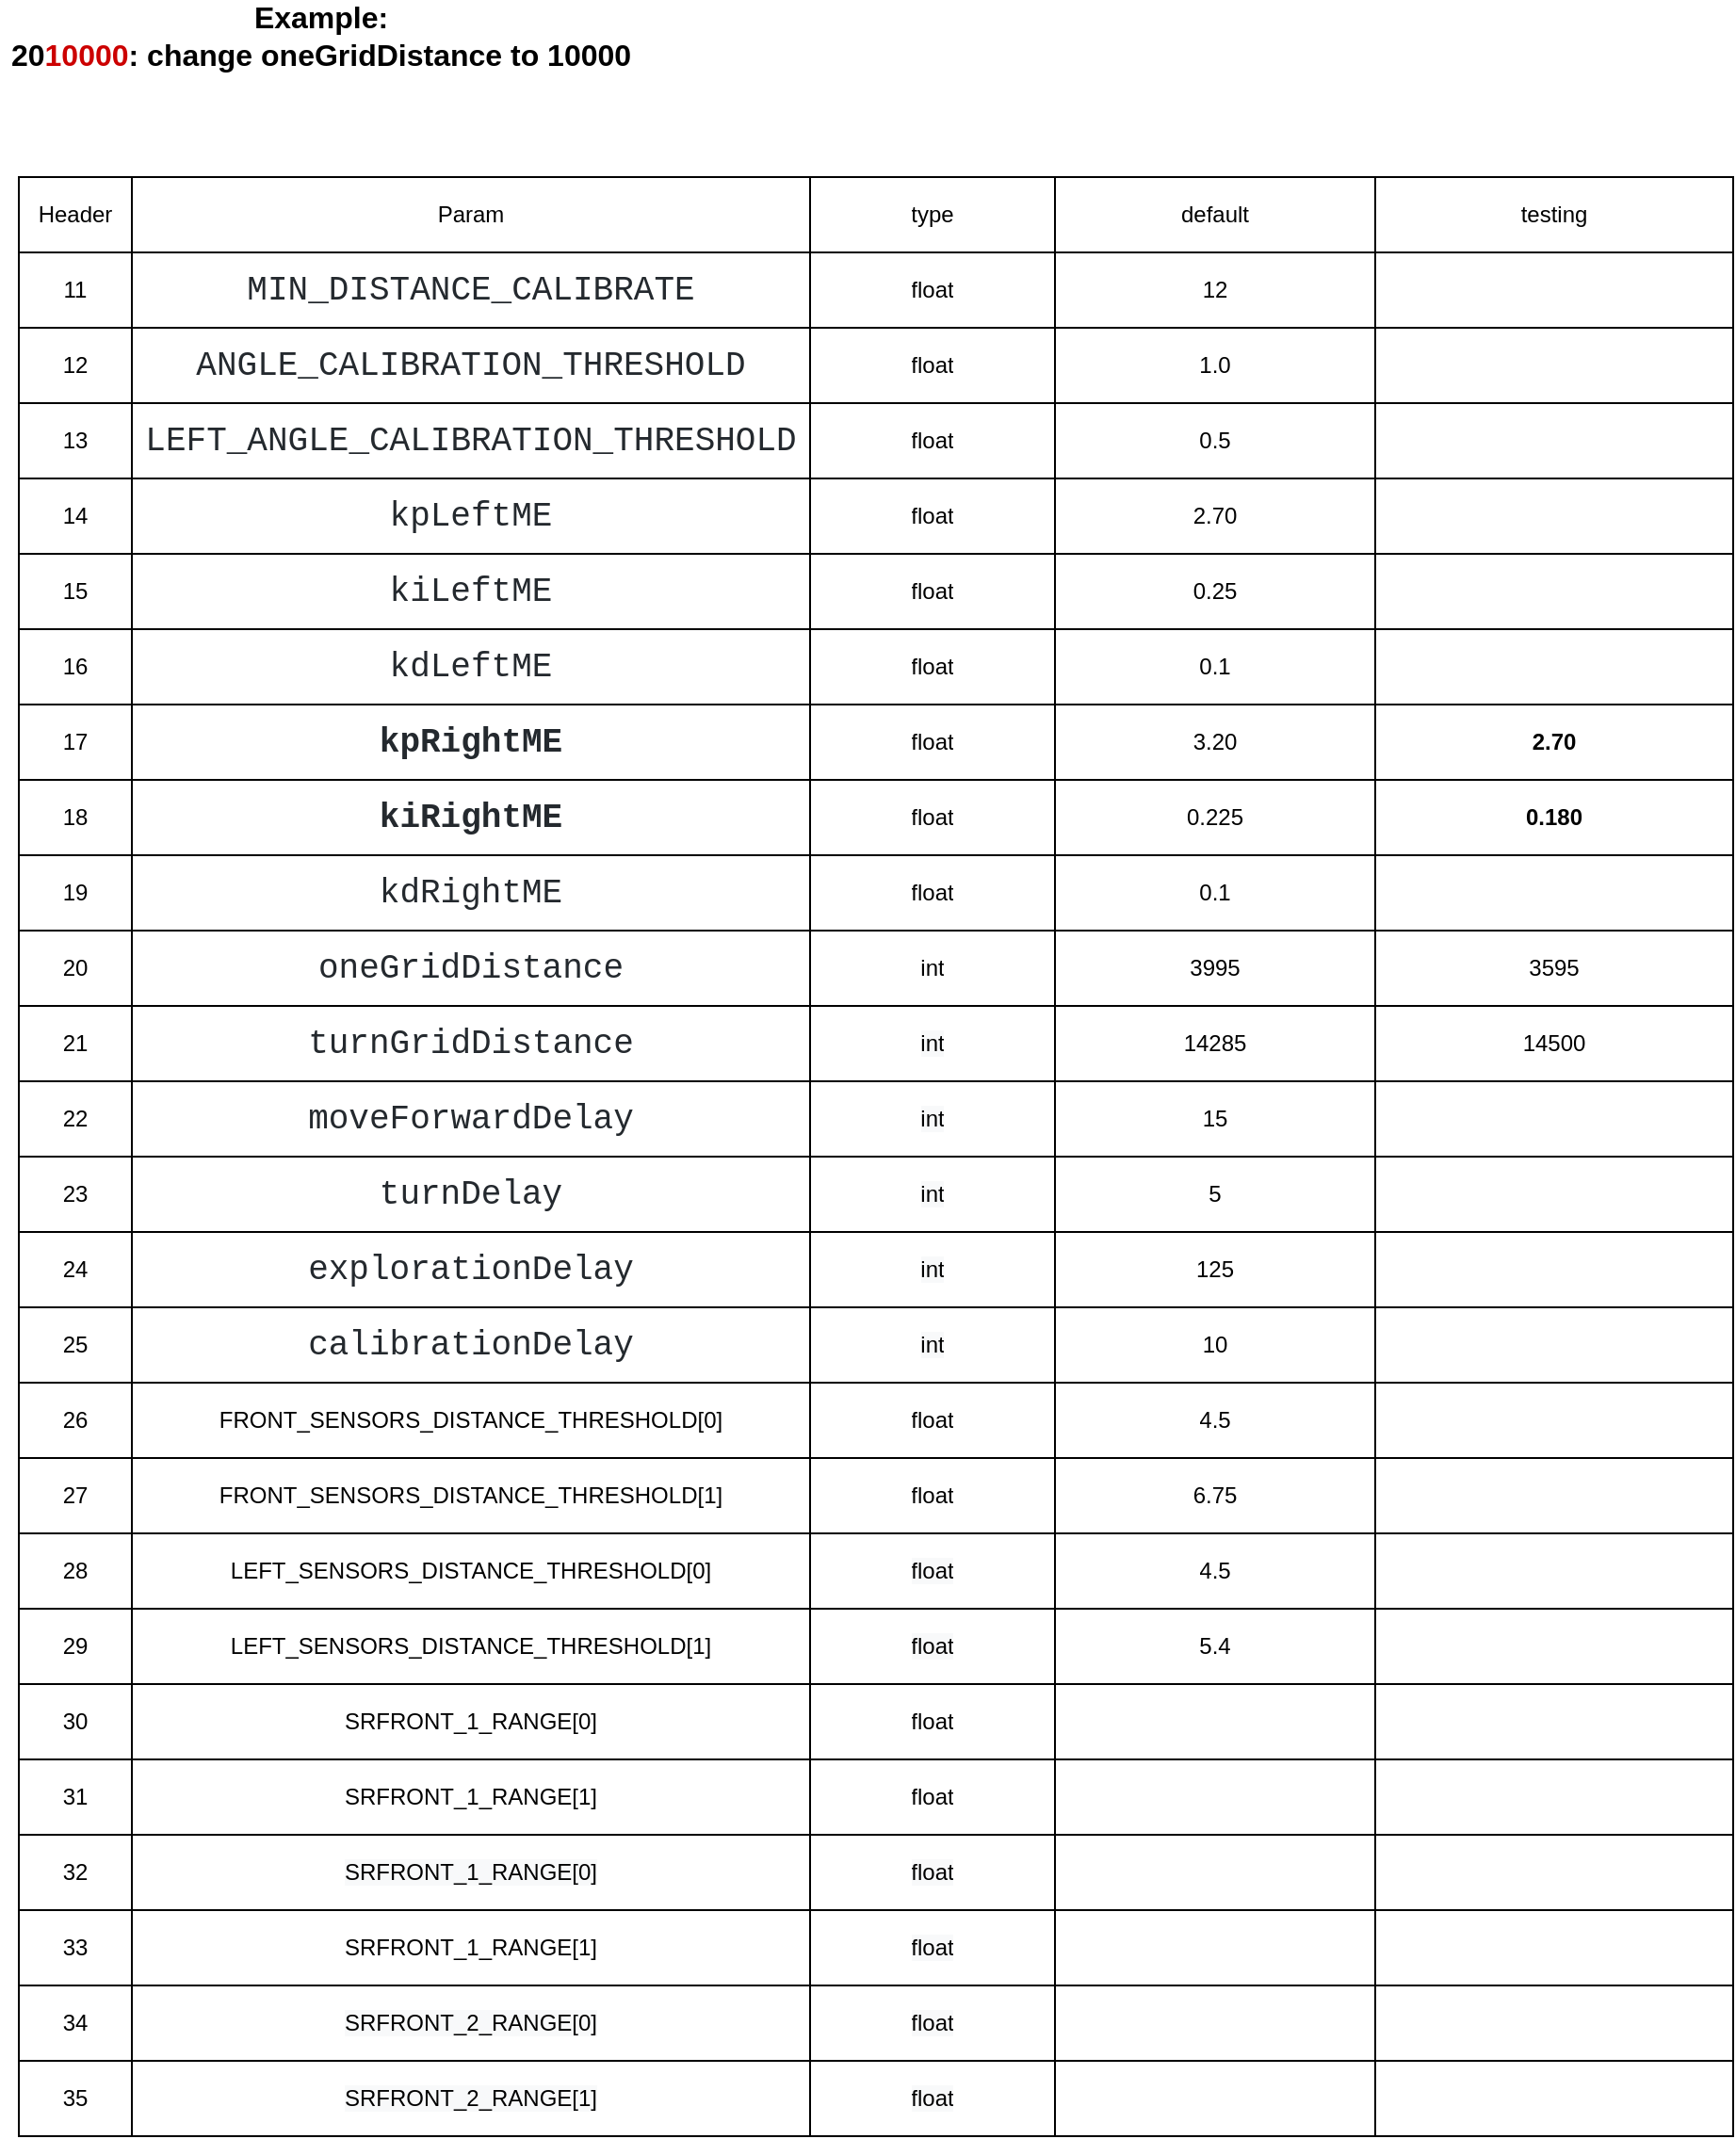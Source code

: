 <mxfile version="13.7.9" type="device"><diagram id="jrlhUXA3IDoA3pQPal_h" name="Page-1"><mxGraphModel dx="967" dy="2065" grid="1" gridSize="10" guides="1" tooltips="1" connect="1" arrows="1" fold="1" page="1" pageScale="1" pageWidth="827" pageHeight="1169" math="0" shadow="0"><root><mxCell id="0"/><mxCell id="1" parent="0"/><mxCell id="1SzqsD9zWeWkmGQht9N4-1" value="" style="shape=table;html=1;whiteSpace=wrap;startSize=0;container=1;collapsible=0;childLayout=tableLayout;" parent="1" vertex="1"><mxGeometry x="160" y="-40" width="910" height="1040" as="geometry"/></mxCell><mxCell id="1SzqsD9zWeWkmGQht9N4-2" value="" style="shape=partialRectangle;html=1;whiteSpace=wrap;collapsible=0;dropTarget=0;pointerEvents=0;fillColor=none;top=0;left=0;bottom=0;right=0;points=[[0,0.5],[1,0.5]];portConstraint=eastwest;" parent="1SzqsD9zWeWkmGQht9N4-1" vertex="1"><mxGeometry width="910" height="40" as="geometry"/></mxCell><mxCell id="1SzqsD9zWeWkmGQht9N4-81" value="Header" style="shape=partialRectangle;html=1;whiteSpace=wrap;connectable=0;overflow=hidden;fillColor=none;top=0;left=0;bottom=0;right=0;" parent="1SzqsD9zWeWkmGQht9N4-2" vertex="1"><mxGeometry width="60" height="40" as="geometry"/></mxCell><mxCell id="1SzqsD9zWeWkmGQht9N4-62" value="Param" style="shape=partialRectangle;html=1;whiteSpace=wrap;connectable=0;overflow=hidden;fillColor=none;top=0;left=0;bottom=0;right=0;" parent="1SzqsD9zWeWkmGQht9N4-2" vertex="1"><mxGeometry x="60" width="360" height="40" as="geometry"/></mxCell><mxCell id="1SzqsD9zWeWkmGQht9N4-3" value="type" style="shape=partialRectangle;html=1;whiteSpace=wrap;connectable=0;overflow=hidden;fillColor=none;top=0;left=0;bottom=0;right=0;" parent="1SzqsD9zWeWkmGQht9N4-2" vertex="1"><mxGeometry x="420" width="130" height="40" as="geometry"/></mxCell><mxCell id="1SzqsD9zWeWkmGQht9N4-4" value="default" style="shape=partialRectangle;html=1;whiteSpace=wrap;connectable=0;overflow=hidden;fillColor=none;top=0;left=0;bottom=0;right=0;" parent="1SzqsD9zWeWkmGQht9N4-2" vertex="1"><mxGeometry x="550" width="170" height="40" as="geometry"/></mxCell><mxCell id="sPFhm16Hp8OGoOeq6WOA-35" value="testing" style="shape=partialRectangle;html=1;whiteSpace=wrap;connectable=0;overflow=hidden;fillColor=none;top=0;left=0;bottom=0;right=0;" parent="1SzqsD9zWeWkmGQht9N4-2" vertex="1"><mxGeometry x="720" width="190" height="40" as="geometry"/></mxCell><mxCell id="1SzqsD9zWeWkmGQht9N4-5" value="" style="shape=partialRectangle;html=1;whiteSpace=wrap;collapsible=0;dropTarget=0;pointerEvents=0;fillColor=none;top=0;left=0;bottom=0;right=0;points=[[0,0.5],[1,0.5]];portConstraint=eastwest;" parent="1SzqsD9zWeWkmGQht9N4-1" vertex="1"><mxGeometry y="40" width="910" height="40" as="geometry"/></mxCell><mxCell id="1SzqsD9zWeWkmGQht9N4-82" value="11" style="shape=partialRectangle;html=1;whiteSpace=wrap;connectable=0;overflow=hidden;fillColor=none;top=0;left=0;bottom=0;right=0;" parent="1SzqsD9zWeWkmGQht9N4-5" vertex="1"><mxGeometry width="60" height="40" as="geometry"/></mxCell><mxCell id="1SzqsD9zWeWkmGQht9N4-63" value="&lt;div style=&quot;color: rgb(36 , 41 , 46) ; background-color: rgb(255 , 255 , 255) ; font-family: &amp;#34;menlo&amp;#34; , &amp;#34;monaco&amp;#34; , &amp;#34;courier new&amp;#34; , monospace ; font-size: 18px ; line-height: 27px&quot;&gt;MIN_DISTANCE_CALIBRATE&lt;/div&gt;" style="shape=partialRectangle;html=1;whiteSpace=wrap;connectable=0;overflow=hidden;fillColor=none;top=0;left=0;bottom=0;right=0;" parent="1SzqsD9zWeWkmGQht9N4-5" vertex="1"><mxGeometry x="60" width="360" height="40" as="geometry"/></mxCell><mxCell id="1SzqsD9zWeWkmGQht9N4-6" value="float" style="shape=partialRectangle;html=1;whiteSpace=wrap;connectable=0;overflow=hidden;fillColor=none;top=0;left=0;bottom=0;right=0;" parent="1SzqsD9zWeWkmGQht9N4-5" vertex="1"><mxGeometry x="420" width="130" height="40" as="geometry"/></mxCell><mxCell id="1SzqsD9zWeWkmGQht9N4-7" value="12" style="shape=partialRectangle;html=1;whiteSpace=wrap;connectable=0;overflow=hidden;fillColor=none;top=0;left=0;bottom=0;right=0;" parent="1SzqsD9zWeWkmGQht9N4-5" vertex="1"><mxGeometry x="550" width="170" height="40" as="geometry"/></mxCell><mxCell id="sPFhm16Hp8OGoOeq6WOA-36" style="shape=partialRectangle;html=1;whiteSpace=wrap;connectable=0;overflow=hidden;fillColor=none;top=0;left=0;bottom=0;right=0;" parent="1SzqsD9zWeWkmGQht9N4-5" vertex="1"><mxGeometry x="720" width="190" height="40" as="geometry"/></mxCell><mxCell id="1SzqsD9zWeWkmGQht9N4-8" value="" style="shape=partialRectangle;html=1;whiteSpace=wrap;collapsible=0;dropTarget=0;pointerEvents=0;fillColor=none;top=0;left=0;bottom=0;right=0;points=[[0,0.5],[1,0.5]];portConstraint=eastwest;" parent="1SzqsD9zWeWkmGQht9N4-1" vertex="1"><mxGeometry y="80" width="910" height="40" as="geometry"/></mxCell><mxCell id="1SzqsD9zWeWkmGQht9N4-83" value="12" style="shape=partialRectangle;html=1;whiteSpace=wrap;connectable=0;overflow=hidden;fillColor=none;top=0;left=0;bottom=0;right=0;" parent="1SzqsD9zWeWkmGQht9N4-8" vertex="1"><mxGeometry width="60" height="40" as="geometry"/></mxCell><mxCell id="1SzqsD9zWeWkmGQht9N4-64" value="&lt;div style=&quot;color: rgb(36 , 41 , 46) ; background-color: rgb(255 , 255 , 255) ; font-family: &amp;#34;menlo&amp;#34; , &amp;#34;monaco&amp;#34; , &amp;#34;courier new&amp;#34; , monospace ; font-size: 18px ; line-height: 27px&quot;&gt;&lt;span id=&quot;docs-internal-guid-16ec35b3-7fff-29a5-396d-ae1813f7b821&quot;&gt;&lt;span style=&quot;font-size: 13.5pt ; font-family: &amp;#34;courier new&amp;#34; ; background-color: transparent ; vertical-align: baseline&quot;&gt;ANGLE_CALIBRATION_THRESHOLD&lt;/span&gt;&lt;/span&gt;&lt;br&gt;&lt;/div&gt;" style="shape=partialRectangle;html=1;whiteSpace=wrap;connectable=0;overflow=hidden;fillColor=none;top=0;left=0;bottom=0;right=0;" parent="1SzqsD9zWeWkmGQht9N4-8" vertex="1"><mxGeometry x="60" width="360" height="40" as="geometry"/></mxCell><mxCell id="1SzqsD9zWeWkmGQht9N4-9" value="&lt;span&gt;float&lt;/span&gt;" style="shape=partialRectangle;html=1;whiteSpace=wrap;connectable=0;overflow=hidden;fillColor=none;top=0;left=0;bottom=0;right=0;" parent="1SzqsD9zWeWkmGQht9N4-8" vertex="1"><mxGeometry x="420" width="130" height="40" as="geometry"/></mxCell><mxCell id="1SzqsD9zWeWkmGQht9N4-10" value="1.0" style="shape=partialRectangle;html=1;whiteSpace=wrap;connectable=0;overflow=hidden;fillColor=none;top=0;left=0;bottom=0;right=0;" parent="1SzqsD9zWeWkmGQht9N4-8" vertex="1"><mxGeometry x="550" width="170" height="40" as="geometry"/></mxCell><mxCell id="sPFhm16Hp8OGoOeq6WOA-37" style="shape=partialRectangle;html=1;whiteSpace=wrap;connectable=0;overflow=hidden;fillColor=none;top=0;left=0;bottom=0;right=0;" parent="1SzqsD9zWeWkmGQht9N4-8" vertex="1"><mxGeometry x="720" width="190" height="40" as="geometry"/></mxCell><mxCell id="1SzqsD9zWeWkmGQht9N4-14" value="" style="shape=partialRectangle;html=1;whiteSpace=wrap;collapsible=0;dropTarget=0;pointerEvents=0;fillColor=none;top=0;left=0;bottom=0;right=0;points=[[0,0.5],[1,0.5]];portConstraint=eastwest;" parent="1SzqsD9zWeWkmGQht9N4-1" vertex="1"><mxGeometry y="120" width="910" height="40" as="geometry"/></mxCell><mxCell id="1SzqsD9zWeWkmGQht9N4-84" value="13" style="shape=partialRectangle;html=1;whiteSpace=wrap;connectable=0;overflow=hidden;fillColor=none;top=0;left=0;bottom=0;right=0;" parent="1SzqsD9zWeWkmGQht9N4-14" vertex="1"><mxGeometry width="60" height="40" as="geometry"/></mxCell><mxCell id="1SzqsD9zWeWkmGQht9N4-65" value="&lt;div style=&quot;color: rgb(36 , 41 , 46) ; background-color: rgb(255 , 255 , 255) ; font-family: &amp;#34;menlo&amp;#34; , &amp;#34;monaco&amp;#34; , &amp;#34;courier new&amp;#34; , monospace ; font-size: 18px ; line-height: 27px&quot;&gt;&lt;span id=&quot;docs-internal-guid-85bd6dff-7fff-366f-9704-7398772a6f54&quot;&gt;&lt;span style=&quot;font-size: 13.5pt ; font-family: &amp;#34;courier new&amp;#34; ; background-color: transparent ; vertical-align: baseline&quot;&gt;LEFT_ANGLE_CALIBRATION_THRESHOLD&lt;/span&gt;&lt;/span&gt;&lt;br&gt;&lt;/div&gt;" style="shape=partialRectangle;html=1;whiteSpace=wrap;connectable=0;overflow=hidden;fillColor=none;top=0;left=0;bottom=0;right=0;" parent="1SzqsD9zWeWkmGQht9N4-14" vertex="1"><mxGeometry x="60" width="360" height="40" as="geometry"/></mxCell><mxCell id="1SzqsD9zWeWkmGQht9N4-15" value="&lt;span&gt;float&lt;/span&gt;" style="shape=partialRectangle;html=1;whiteSpace=wrap;connectable=0;overflow=hidden;fillColor=none;top=0;left=0;bottom=0;right=0;" parent="1SzqsD9zWeWkmGQht9N4-14" vertex="1"><mxGeometry x="420" width="130" height="40" as="geometry"/></mxCell><mxCell id="1SzqsD9zWeWkmGQht9N4-16" value="0.5" style="shape=partialRectangle;html=1;whiteSpace=wrap;connectable=0;overflow=hidden;fillColor=none;top=0;left=0;bottom=0;right=0;" parent="1SzqsD9zWeWkmGQht9N4-14" vertex="1"><mxGeometry x="550" width="170" height="40" as="geometry"/></mxCell><mxCell id="sPFhm16Hp8OGoOeq6WOA-38" style="shape=partialRectangle;html=1;whiteSpace=wrap;connectable=0;overflow=hidden;fillColor=none;top=0;left=0;bottom=0;right=0;" parent="1SzqsD9zWeWkmGQht9N4-14" vertex="1"><mxGeometry x="720" width="190" height="40" as="geometry"/></mxCell><mxCell id="1SzqsD9zWeWkmGQht9N4-17" value="" style="shape=partialRectangle;html=1;whiteSpace=wrap;collapsible=0;dropTarget=0;pointerEvents=0;fillColor=none;top=0;left=0;bottom=0;right=0;points=[[0,0.5],[1,0.5]];portConstraint=eastwest;" parent="1SzqsD9zWeWkmGQht9N4-1" vertex="1"><mxGeometry y="160" width="910" height="40" as="geometry"/></mxCell><mxCell id="1SzqsD9zWeWkmGQht9N4-85" value="14" style="shape=partialRectangle;html=1;whiteSpace=wrap;connectable=0;overflow=hidden;fillColor=none;top=0;left=0;bottom=0;right=0;" parent="1SzqsD9zWeWkmGQht9N4-17" vertex="1"><mxGeometry width="60" height="40" as="geometry"/></mxCell><mxCell id="1SzqsD9zWeWkmGQht9N4-66" value="&lt;div style=&quot;color: rgb(36 , 41 , 46) ; background-color: rgb(255 , 255 , 255) ; font-family: &amp;#34;menlo&amp;#34; , &amp;#34;monaco&amp;#34; , &amp;#34;courier new&amp;#34; , monospace ; font-size: 18px ; line-height: 27px&quot;&gt;kpLeftME&lt;/div&gt;" style="shape=partialRectangle;html=1;whiteSpace=wrap;connectable=0;overflow=hidden;fillColor=none;top=0;left=0;bottom=0;right=0;" parent="1SzqsD9zWeWkmGQht9N4-17" vertex="1"><mxGeometry x="60" width="360" height="40" as="geometry"/></mxCell><mxCell id="1SzqsD9zWeWkmGQht9N4-18" value="&lt;span&gt;float&lt;/span&gt;" style="shape=partialRectangle;html=1;whiteSpace=wrap;connectable=0;overflow=hidden;fillColor=none;top=0;left=0;bottom=0;right=0;" parent="1SzqsD9zWeWkmGQht9N4-17" vertex="1"><mxGeometry x="420" width="130" height="40" as="geometry"/></mxCell><mxCell id="1SzqsD9zWeWkmGQht9N4-19" value="2.70" style="shape=partialRectangle;html=1;whiteSpace=wrap;connectable=0;overflow=hidden;fillColor=none;top=0;left=0;bottom=0;right=0;" parent="1SzqsD9zWeWkmGQht9N4-17" vertex="1"><mxGeometry x="550" width="170" height="40" as="geometry"/></mxCell><mxCell id="sPFhm16Hp8OGoOeq6WOA-39" value="" style="shape=partialRectangle;html=1;whiteSpace=wrap;connectable=0;overflow=hidden;fillColor=none;top=0;left=0;bottom=0;right=0;" parent="1SzqsD9zWeWkmGQht9N4-17" vertex="1"><mxGeometry x="720" width="190" height="40" as="geometry"/></mxCell><mxCell id="1SzqsD9zWeWkmGQht9N4-20" value="" style="shape=partialRectangle;html=1;whiteSpace=wrap;collapsible=0;dropTarget=0;pointerEvents=0;fillColor=none;top=0;left=0;bottom=0;right=0;points=[[0,0.5],[1,0.5]];portConstraint=eastwest;" parent="1SzqsD9zWeWkmGQht9N4-1" vertex="1"><mxGeometry y="200" width="910" height="40" as="geometry"/></mxCell><mxCell id="1SzqsD9zWeWkmGQht9N4-86" value="15" style="shape=partialRectangle;html=1;whiteSpace=wrap;connectable=0;overflow=hidden;fillColor=none;top=0;left=0;bottom=0;right=0;" parent="1SzqsD9zWeWkmGQht9N4-20" vertex="1"><mxGeometry width="60" height="40" as="geometry"/></mxCell><mxCell id="1SzqsD9zWeWkmGQht9N4-67" value="&lt;div style=&quot;color: rgb(36 , 41 , 46) ; background-color: rgb(255 , 255 , 255) ; font-family: &amp;#34;menlo&amp;#34; , &amp;#34;monaco&amp;#34; , &amp;#34;courier new&amp;#34; , monospace ; font-size: 18px ; line-height: 27px&quot;&gt;kiLeftME&lt;/div&gt;" style="shape=partialRectangle;html=1;whiteSpace=wrap;connectable=0;overflow=hidden;fillColor=none;top=0;left=0;bottom=0;right=0;" parent="1SzqsD9zWeWkmGQht9N4-20" vertex="1"><mxGeometry x="60" width="360" height="40" as="geometry"/></mxCell><mxCell id="1SzqsD9zWeWkmGQht9N4-21" value="&lt;span&gt;float&lt;/span&gt;" style="shape=partialRectangle;html=1;whiteSpace=wrap;connectable=0;overflow=hidden;fillColor=none;top=0;left=0;bottom=0;right=0;" parent="1SzqsD9zWeWkmGQht9N4-20" vertex="1"><mxGeometry x="420" width="130" height="40" as="geometry"/></mxCell><mxCell id="1SzqsD9zWeWkmGQht9N4-22" value="0.25" style="shape=partialRectangle;html=1;whiteSpace=wrap;connectable=0;overflow=hidden;fillColor=none;top=0;left=0;bottom=0;right=0;" parent="1SzqsD9zWeWkmGQht9N4-20" vertex="1"><mxGeometry x="550" width="170" height="40" as="geometry"/></mxCell><mxCell id="sPFhm16Hp8OGoOeq6WOA-40" value="" style="shape=partialRectangle;html=1;whiteSpace=wrap;connectable=0;overflow=hidden;fillColor=none;top=0;left=0;bottom=0;right=0;" parent="1SzqsD9zWeWkmGQht9N4-20" vertex="1"><mxGeometry x="720" width="190" height="40" as="geometry"/></mxCell><mxCell id="1SzqsD9zWeWkmGQht9N4-23" value="" style="shape=partialRectangle;html=1;whiteSpace=wrap;collapsible=0;dropTarget=0;pointerEvents=0;fillColor=none;top=0;left=0;bottom=0;right=0;points=[[0,0.5],[1,0.5]];portConstraint=eastwest;" parent="1SzqsD9zWeWkmGQht9N4-1" vertex="1"><mxGeometry y="240" width="910" height="40" as="geometry"/></mxCell><mxCell id="1SzqsD9zWeWkmGQht9N4-87" value="16" style="shape=partialRectangle;html=1;whiteSpace=wrap;connectable=0;overflow=hidden;fillColor=none;top=0;left=0;bottom=0;right=0;" parent="1SzqsD9zWeWkmGQht9N4-23" vertex="1"><mxGeometry width="60" height="40" as="geometry"/></mxCell><mxCell id="1SzqsD9zWeWkmGQht9N4-68" value="&lt;div style=&quot;color: rgb(36 , 41 , 46) ; background-color: rgb(255 , 255 , 255) ; font-family: &amp;#34;menlo&amp;#34; , &amp;#34;monaco&amp;#34; , &amp;#34;courier new&amp;#34; , monospace ; font-size: 18px ; line-height: 27px&quot;&gt;kdLeftME&lt;/div&gt;" style="shape=partialRectangle;html=1;whiteSpace=wrap;connectable=0;overflow=hidden;fillColor=none;top=0;left=0;bottom=0;right=0;" parent="1SzqsD9zWeWkmGQht9N4-23" vertex="1"><mxGeometry x="60" width="360" height="40" as="geometry"/></mxCell><mxCell id="1SzqsD9zWeWkmGQht9N4-24" value="&lt;span&gt;float&lt;/span&gt;" style="shape=partialRectangle;html=1;whiteSpace=wrap;connectable=0;overflow=hidden;fillColor=none;top=0;left=0;bottom=0;right=0;" parent="1SzqsD9zWeWkmGQht9N4-23" vertex="1"><mxGeometry x="420" width="130" height="40" as="geometry"/></mxCell><mxCell id="1SzqsD9zWeWkmGQht9N4-25" value="0.1" style="shape=partialRectangle;html=1;whiteSpace=wrap;connectable=0;overflow=hidden;fillColor=none;top=0;left=0;bottom=0;right=0;" parent="1SzqsD9zWeWkmGQht9N4-23" vertex="1"><mxGeometry x="550" width="170" height="40" as="geometry"/></mxCell><mxCell id="sPFhm16Hp8OGoOeq6WOA-41" style="shape=partialRectangle;html=1;whiteSpace=wrap;connectable=0;overflow=hidden;fillColor=none;top=0;left=0;bottom=0;right=0;" parent="1SzqsD9zWeWkmGQht9N4-23" vertex="1"><mxGeometry x="720" width="190" height="40" as="geometry"/></mxCell><mxCell id="1SzqsD9zWeWkmGQht9N4-26" value="" style="shape=partialRectangle;html=1;whiteSpace=wrap;collapsible=0;dropTarget=0;pointerEvents=0;fillColor=none;top=0;left=0;bottom=0;right=0;points=[[0,0.5],[1,0.5]];portConstraint=eastwest;" parent="1SzqsD9zWeWkmGQht9N4-1" vertex="1"><mxGeometry y="280" width="910" height="40" as="geometry"/></mxCell><mxCell id="1SzqsD9zWeWkmGQht9N4-88" value="17" style="shape=partialRectangle;html=1;whiteSpace=wrap;connectable=0;overflow=hidden;fillColor=none;top=0;left=0;bottom=0;right=0;" parent="1SzqsD9zWeWkmGQht9N4-26" vertex="1"><mxGeometry width="60" height="40" as="geometry"/></mxCell><mxCell id="1SzqsD9zWeWkmGQht9N4-69" value="&lt;div style=&quot;color: rgb(36 , 41 , 46) ; background-color: rgb(255 , 255 , 255) ; font-family: &amp;#34;menlo&amp;#34; , &amp;#34;monaco&amp;#34; , &amp;#34;courier new&amp;#34; , monospace ; font-size: 18px ; line-height: 27px&quot;&gt;&lt;b&gt;kpRightME&lt;/b&gt;&lt;/div&gt;" style="shape=partialRectangle;html=1;whiteSpace=wrap;connectable=0;overflow=hidden;fillColor=none;top=0;left=0;bottom=0;right=0;" parent="1SzqsD9zWeWkmGQht9N4-26" vertex="1"><mxGeometry x="60" width="360" height="40" as="geometry"/></mxCell><mxCell id="1SzqsD9zWeWkmGQht9N4-27" value="&lt;span&gt;float&lt;/span&gt;" style="shape=partialRectangle;html=1;whiteSpace=wrap;connectable=0;overflow=hidden;fillColor=none;top=0;left=0;bottom=0;right=0;" parent="1SzqsD9zWeWkmGQht9N4-26" vertex="1"><mxGeometry x="420" width="130" height="40" as="geometry"/></mxCell><mxCell id="1SzqsD9zWeWkmGQht9N4-28" value="3.20" style="shape=partialRectangle;html=1;whiteSpace=wrap;connectable=0;overflow=hidden;fillColor=none;top=0;left=0;bottom=0;right=0;" parent="1SzqsD9zWeWkmGQht9N4-26" vertex="1"><mxGeometry x="550" width="170" height="40" as="geometry"/></mxCell><mxCell id="sPFhm16Hp8OGoOeq6WOA-42" value="&lt;b&gt;2.70&lt;/b&gt;" style="shape=partialRectangle;html=1;whiteSpace=wrap;connectable=0;overflow=hidden;fillColor=none;top=0;left=0;bottom=0;right=0;" parent="1SzqsD9zWeWkmGQht9N4-26" vertex="1"><mxGeometry x="720" width="190" height="40" as="geometry"/></mxCell><mxCell id="1SzqsD9zWeWkmGQht9N4-29" value="" style="shape=partialRectangle;html=1;whiteSpace=wrap;collapsible=0;dropTarget=0;pointerEvents=0;fillColor=none;top=0;left=0;bottom=0;right=0;points=[[0,0.5],[1,0.5]];portConstraint=eastwest;" parent="1SzqsD9zWeWkmGQht9N4-1" vertex="1"><mxGeometry y="320" width="910" height="40" as="geometry"/></mxCell><mxCell id="1SzqsD9zWeWkmGQht9N4-89" value="18" style="shape=partialRectangle;html=1;whiteSpace=wrap;connectable=0;overflow=hidden;fillColor=none;top=0;left=0;bottom=0;right=0;" parent="1SzqsD9zWeWkmGQht9N4-29" vertex="1"><mxGeometry width="60" height="40" as="geometry"/></mxCell><mxCell id="1SzqsD9zWeWkmGQht9N4-70" value="&lt;div style=&quot;color: rgb(36 , 41 , 46) ; background-color: rgb(255 , 255 , 255) ; font-family: &amp;#34;menlo&amp;#34; , &amp;#34;monaco&amp;#34; , &amp;#34;courier new&amp;#34; , monospace ; font-size: 18px ; line-height: 27px&quot;&gt;&lt;b&gt;kiRightME&lt;/b&gt;&lt;/div&gt;" style="shape=partialRectangle;html=1;whiteSpace=wrap;connectable=0;overflow=hidden;fillColor=none;top=0;left=0;bottom=0;right=0;" parent="1SzqsD9zWeWkmGQht9N4-29" vertex="1"><mxGeometry x="60" width="360" height="40" as="geometry"/></mxCell><mxCell id="1SzqsD9zWeWkmGQht9N4-30" value="&lt;span&gt;float&lt;/span&gt;" style="shape=partialRectangle;html=1;whiteSpace=wrap;connectable=0;overflow=hidden;fillColor=none;top=0;left=0;bottom=0;right=0;" parent="1SzqsD9zWeWkmGQht9N4-29" vertex="1"><mxGeometry x="420" width="130" height="40" as="geometry"/></mxCell><mxCell id="1SzqsD9zWeWkmGQht9N4-31" value="0.225" style="shape=partialRectangle;html=1;whiteSpace=wrap;connectable=0;overflow=hidden;fillColor=none;top=0;left=0;bottom=0;right=0;" parent="1SzqsD9zWeWkmGQht9N4-29" vertex="1"><mxGeometry x="550" width="170" height="40" as="geometry"/></mxCell><mxCell id="sPFhm16Hp8OGoOeq6WOA-43" value="&lt;b&gt;0.180&lt;/b&gt;" style="shape=partialRectangle;html=1;whiteSpace=wrap;connectable=0;overflow=hidden;fillColor=none;top=0;left=0;bottom=0;right=0;" parent="1SzqsD9zWeWkmGQht9N4-29" vertex="1"><mxGeometry x="720" width="190" height="40" as="geometry"/></mxCell><mxCell id="1SzqsD9zWeWkmGQht9N4-32" value="" style="shape=partialRectangle;html=1;whiteSpace=wrap;collapsible=0;dropTarget=0;pointerEvents=0;fillColor=none;top=0;left=0;bottom=0;right=0;points=[[0,0.5],[1,0.5]];portConstraint=eastwest;" parent="1SzqsD9zWeWkmGQht9N4-1" vertex="1"><mxGeometry y="360" width="910" height="40" as="geometry"/></mxCell><mxCell id="1SzqsD9zWeWkmGQht9N4-90" value="19" style="shape=partialRectangle;html=1;whiteSpace=wrap;connectable=0;overflow=hidden;fillColor=none;top=0;left=0;bottom=0;right=0;" parent="1SzqsD9zWeWkmGQht9N4-32" vertex="1"><mxGeometry width="60" height="40" as="geometry"/></mxCell><mxCell id="1SzqsD9zWeWkmGQht9N4-71" value="&lt;div style=&quot;color: rgb(36 , 41 , 46) ; background-color: rgb(255 , 255 , 255) ; font-family: &amp;#34;menlo&amp;#34; , &amp;#34;monaco&amp;#34; , &amp;#34;courier new&amp;#34; , monospace ; font-size: 18px ; line-height: 27px&quot;&gt;kdRightME&lt;/div&gt;" style="shape=partialRectangle;html=1;whiteSpace=wrap;connectable=0;overflow=hidden;fillColor=none;top=0;left=0;bottom=0;right=0;" parent="1SzqsD9zWeWkmGQht9N4-32" vertex="1"><mxGeometry x="60" width="360" height="40" as="geometry"/></mxCell><mxCell id="1SzqsD9zWeWkmGQht9N4-33" value="&lt;span&gt;float&lt;/span&gt;" style="shape=partialRectangle;html=1;whiteSpace=wrap;connectable=0;overflow=hidden;fillColor=none;top=0;left=0;bottom=0;right=0;" parent="1SzqsD9zWeWkmGQht9N4-32" vertex="1"><mxGeometry x="420" width="130" height="40" as="geometry"/></mxCell><mxCell id="1SzqsD9zWeWkmGQht9N4-34" value="0.1" style="shape=partialRectangle;html=1;whiteSpace=wrap;connectable=0;overflow=hidden;fillColor=none;top=0;left=0;bottom=0;right=0;" parent="1SzqsD9zWeWkmGQht9N4-32" vertex="1"><mxGeometry x="550" width="170" height="40" as="geometry"/></mxCell><mxCell id="sPFhm16Hp8OGoOeq6WOA-44" value="" style="shape=partialRectangle;html=1;whiteSpace=wrap;connectable=0;overflow=hidden;fillColor=none;top=0;left=0;bottom=0;right=0;" parent="1SzqsD9zWeWkmGQht9N4-32" vertex="1"><mxGeometry x="720" width="190" height="40" as="geometry"/></mxCell><mxCell id="1SzqsD9zWeWkmGQht9N4-35" value="" style="shape=partialRectangle;html=1;whiteSpace=wrap;collapsible=0;dropTarget=0;pointerEvents=0;fillColor=none;top=0;left=0;bottom=0;right=0;points=[[0,0.5],[1,0.5]];portConstraint=eastwest;" parent="1SzqsD9zWeWkmGQht9N4-1" vertex="1"><mxGeometry y="400" width="910" height="40" as="geometry"/></mxCell><mxCell id="1SzqsD9zWeWkmGQht9N4-91" value="20" style="shape=partialRectangle;html=1;whiteSpace=wrap;connectable=0;overflow=hidden;fillColor=none;top=0;left=0;bottom=0;right=0;" parent="1SzqsD9zWeWkmGQht9N4-35" vertex="1"><mxGeometry width="60" height="40" as="geometry"/></mxCell><mxCell id="1SzqsD9zWeWkmGQht9N4-72" value="&lt;meta charset=&quot;utf-8&quot;&gt;&lt;div style=&quot;color: rgb(36, 41, 46); background-color: rgb(255, 255, 255); font-family: menlo, monaco, &amp;quot;courier new&amp;quot;, monospace; font-weight: normal; font-size: 18px; line-height: 27px;&quot;&gt;&lt;div&gt;&lt;span style=&quot;color: #24292e&quot;&gt;oneGridDistance&lt;/span&gt;&lt;/div&gt;&lt;/div&gt;" style="shape=partialRectangle;html=1;whiteSpace=wrap;connectable=0;overflow=hidden;fillColor=none;top=0;left=0;bottom=0;right=0;" parent="1SzqsD9zWeWkmGQht9N4-35" vertex="1"><mxGeometry x="60" width="360" height="40" as="geometry"/></mxCell><mxCell id="1SzqsD9zWeWkmGQht9N4-36" value="int" style="shape=partialRectangle;html=1;whiteSpace=wrap;connectable=0;overflow=hidden;fillColor=none;top=0;left=0;bottom=0;right=0;" parent="1SzqsD9zWeWkmGQht9N4-35" vertex="1"><mxGeometry x="420" width="130" height="40" as="geometry"/></mxCell><mxCell id="1SzqsD9zWeWkmGQht9N4-37" value="3995" style="shape=partialRectangle;html=1;whiteSpace=wrap;connectable=0;overflow=hidden;fillColor=none;top=0;left=0;bottom=0;right=0;" parent="1SzqsD9zWeWkmGQht9N4-35" vertex="1"><mxGeometry x="550" width="170" height="40" as="geometry"/></mxCell><mxCell id="sPFhm16Hp8OGoOeq6WOA-45" value="3595" style="shape=partialRectangle;html=1;whiteSpace=wrap;connectable=0;overflow=hidden;fillColor=none;top=0;left=0;bottom=0;right=0;" parent="1SzqsD9zWeWkmGQht9N4-35" vertex="1"><mxGeometry x="720" width="190" height="40" as="geometry"/></mxCell><mxCell id="1SzqsD9zWeWkmGQht9N4-38" value="" style="shape=partialRectangle;html=1;whiteSpace=wrap;collapsible=0;dropTarget=0;pointerEvents=0;fillColor=none;top=0;left=0;bottom=0;right=0;points=[[0,0.5],[1,0.5]];portConstraint=eastwest;" parent="1SzqsD9zWeWkmGQht9N4-1" vertex="1"><mxGeometry y="440" width="910" height="40" as="geometry"/></mxCell><mxCell id="1SzqsD9zWeWkmGQht9N4-92" value="21" style="shape=partialRectangle;html=1;whiteSpace=wrap;connectable=0;overflow=hidden;fillColor=none;top=0;left=0;bottom=0;right=0;" parent="1SzqsD9zWeWkmGQht9N4-38" vertex="1"><mxGeometry width="60" height="40" as="geometry"/></mxCell><mxCell id="1SzqsD9zWeWkmGQht9N4-73" value="&lt;meta charset=&quot;utf-8&quot;&gt;&lt;div style=&quot;color: rgb(36, 41, 46); background-color: rgb(255, 255, 255); font-family: menlo, monaco, &amp;quot;courier new&amp;quot;, monospace; font-weight: normal; font-size: 18px; line-height: 27px;&quot;&gt;&lt;div&gt;&lt;span style=&quot;color: #24292e&quot;&gt;turnGridDistance&lt;/span&gt;&lt;/div&gt;&lt;/div&gt;" style="shape=partialRectangle;html=1;whiteSpace=wrap;connectable=0;overflow=hidden;fillColor=none;top=0;left=0;bottom=0;right=0;" parent="1SzqsD9zWeWkmGQht9N4-38" vertex="1"><mxGeometry x="60" width="360" height="40" as="geometry"/></mxCell><mxCell id="1SzqsD9zWeWkmGQht9N4-39" value="&lt;meta charset=&quot;utf-8&quot;&gt;&lt;span style=&quot;color: rgb(0, 0, 0); font-family: helvetica; font-size: 12px; font-style: normal; font-weight: 400; letter-spacing: normal; text-align: center; text-indent: 0px; text-transform: none; word-spacing: 0px; background-color: rgb(248, 249, 250); display: inline; float: none;&quot;&gt;int&lt;/span&gt;" style="shape=partialRectangle;html=1;whiteSpace=wrap;connectable=0;overflow=hidden;fillColor=none;top=0;left=0;bottom=0;right=0;" parent="1SzqsD9zWeWkmGQht9N4-38" vertex="1"><mxGeometry x="420" width="130" height="40" as="geometry"/></mxCell><mxCell id="1SzqsD9zWeWkmGQht9N4-40" value="14285" style="shape=partialRectangle;html=1;whiteSpace=wrap;connectable=0;overflow=hidden;fillColor=none;top=0;left=0;bottom=0;right=0;" parent="1SzqsD9zWeWkmGQht9N4-38" vertex="1"><mxGeometry x="550" width="170" height="40" as="geometry"/></mxCell><mxCell id="sPFhm16Hp8OGoOeq6WOA-46" value="14500" style="shape=partialRectangle;html=1;whiteSpace=wrap;connectable=0;overflow=hidden;fillColor=none;top=0;left=0;bottom=0;right=0;" parent="1SzqsD9zWeWkmGQht9N4-38" vertex="1"><mxGeometry x="720" width="190" height="40" as="geometry"/></mxCell><mxCell id="1SzqsD9zWeWkmGQht9N4-41" value="" style="shape=partialRectangle;html=1;whiteSpace=wrap;collapsible=0;dropTarget=0;pointerEvents=0;fillColor=none;top=0;left=0;bottom=0;right=0;points=[[0,0.5],[1,0.5]];portConstraint=eastwest;" parent="1SzqsD9zWeWkmGQht9N4-1" vertex="1"><mxGeometry y="480" width="910" height="40" as="geometry"/></mxCell><mxCell id="1SzqsD9zWeWkmGQht9N4-93" value="22" style="shape=partialRectangle;html=1;whiteSpace=wrap;connectable=0;overflow=hidden;fillColor=none;top=0;left=0;bottom=0;right=0;" parent="1SzqsD9zWeWkmGQht9N4-41" vertex="1"><mxGeometry width="60" height="40" as="geometry"/></mxCell><mxCell id="1SzqsD9zWeWkmGQht9N4-74" value="&lt;div style=&quot;color: rgb(36 , 41 , 46) ; background-color: rgb(255 , 255 , 255) ; font-family: &amp;#34;menlo&amp;#34; , &amp;#34;monaco&amp;#34; , &amp;#34;courier new&amp;#34; , monospace ; font-size: 18px ; line-height: 27px&quot;&gt;moveForwardDelay&lt;/div&gt;" style="shape=partialRectangle;html=1;whiteSpace=wrap;connectable=0;overflow=hidden;fillColor=none;top=0;left=0;bottom=0;right=0;" parent="1SzqsD9zWeWkmGQht9N4-41" vertex="1"><mxGeometry x="60" width="360" height="40" as="geometry"/></mxCell><mxCell id="1SzqsD9zWeWkmGQht9N4-42" value="&lt;meta charset=&quot;utf-8&quot;&gt;&lt;span style=&quot;color: rgb(0, 0, 0); font-family: helvetica; font-size: 12px; font-style: normal; font-weight: 400; letter-spacing: normal; text-align: center; text-indent: 0px; text-transform: none; word-spacing: 0px; background-color: rgb(248, 249, 250); display: inline; float: none;&quot;&gt;int&lt;/span&gt;" style="shape=partialRectangle;html=1;whiteSpace=wrap;connectable=0;overflow=hidden;fillColor=none;top=0;left=0;bottom=0;right=0;" parent="1SzqsD9zWeWkmGQht9N4-41" vertex="1"><mxGeometry x="420" width="130" height="40" as="geometry"/></mxCell><mxCell id="1SzqsD9zWeWkmGQht9N4-43" value="15" style="shape=partialRectangle;html=1;whiteSpace=wrap;connectable=0;overflow=hidden;fillColor=none;top=0;left=0;bottom=0;right=0;" parent="1SzqsD9zWeWkmGQht9N4-41" vertex="1"><mxGeometry x="550" width="170" height="40" as="geometry"/></mxCell><mxCell id="sPFhm16Hp8OGoOeq6WOA-47" value="" style="shape=partialRectangle;html=1;whiteSpace=wrap;connectable=0;overflow=hidden;fillColor=none;top=0;left=0;bottom=0;right=0;" parent="1SzqsD9zWeWkmGQht9N4-41" vertex="1"><mxGeometry x="720" width="190" height="40" as="geometry"/></mxCell><mxCell id="1SzqsD9zWeWkmGQht9N4-44" value="" style="shape=partialRectangle;html=1;whiteSpace=wrap;collapsible=0;dropTarget=0;pointerEvents=0;fillColor=none;top=0;left=0;bottom=0;right=0;points=[[0,0.5],[1,0.5]];portConstraint=eastwest;" parent="1SzqsD9zWeWkmGQht9N4-1" vertex="1"><mxGeometry y="520" width="910" height="40" as="geometry"/></mxCell><mxCell id="1SzqsD9zWeWkmGQht9N4-94" value="23" style="shape=partialRectangle;html=1;whiteSpace=wrap;connectable=0;overflow=hidden;fillColor=none;top=0;left=0;bottom=0;right=0;" parent="1SzqsD9zWeWkmGQht9N4-44" vertex="1"><mxGeometry width="60" height="40" as="geometry"/></mxCell><mxCell id="1SzqsD9zWeWkmGQht9N4-75" value="&lt;div style=&quot;color: rgb(36 , 41 , 46) ; background-color: rgb(255 , 255 , 255) ; font-family: &amp;#34;menlo&amp;#34; , &amp;#34;monaco&amp;#34; , &amp;#34;courier new&amp;#34; , monospace ; font-size: 18px ; line-height: 27px&quot;&gt;turnDelay&lt;/div&gt;" style="shape=partialRectangle;html=1;whiteSpace=wrap;connectable=0;overflow=hidden;fillColor=none;top=0;left=0;bottom=0;right=0;" parent="1SzqsD9zWeWkmGQht9N4-44" vertex="1"><mxGeometry x="60" width="360" height="40" as="geometry"/></mxCell><mxCell id="1SzqsD9zWeWkmGQht9N4-45" value="&lt;meta charset=&quot;utf-8&quot;&gt;&lt;span style=&quot;color: rgb(0, 0, 0); font-family: helvetica; font-size: 12px; font-style: normal; font-weight: 400; letter-spacing: normal; text-align: center; text-indent: 0px; text-transform: none; word-spacing: 0px; background-color: rgb(248, 249, 250); display: inline; float: none;&quot;&gt;int&lt;/span&gt;" style="shape=partialRectangle;html=1;whiteSpace=wrap;connectable=0;overflow=hidden;fillColor=none;top=0;left=0;bottom=0;right=0;" parent="1SzqsD9zWeWkmGQht9N4-44" vertex="1"><mxGeometry x="420" width="130" height="40" as="geometry"/></mxCell><mxCell id="1SzqsD9zWeWkmGQht9N4-46" value="5" style="shape=partialRectangle;html=1;whiteSpace=wrap;connectable=0;overflow=hidden;fillColor=none;top=0;left=0;bottom=0;right=0;" parent="1SzqsD9zWeWkmGQht9N4-44" vertex="1"><mxGeometry x="550" width="170" height="40" as="geometry"/></mxCell><mxCell id="sPFhm16Hp8OGoOeq6WOA-48" style="shape=partialRectangle;html=1;whiteSpace=wrap;connectable=0;overflow=hidden;fillColor=none;top=0;left=0;bottom=0;right=0;" parent="1SzqsD9zWeWkmGQht9N4-44" vertex="1"><mxGeometry x="720" width="190" height="40" as="geometry"/></mxCell><mxCell id="1SzqsD9zWeWkmGQht9N4-47" value="" style="shape=partialRectangle;html=1;whiteSpace=wrap;collapsible=0;dropTarget=0;pointerEvents=0;fillColor=none;top=0;left=0;bottom=0;right=0;points=[[0,0.5],[1,0.5]];portConstraint=eastwest;" parent="1SzqsD9zWeWkmGQht9N4-1" vertex="1"><mxGeometry y="560" width="910" height="40" as="geometry"/></mxCell><mxCell id="1SzqsD9zWeWkmGQht9N4-95" value="24" style="shape=partialRectangle;html=1;whiteSpace=wrap;connectable=0;overflow=hidden;fillColor=none;top=0;left=0;bottom=0;right=0;" parent="1SzqsD9zWeWkmGQht9N4-47" vertex="1"><mxGeometry width="60" height="40" as="geometry"/></mxCell><mxCell id="1SzqsD9zWeWkmGQht9N4-76" value="&lt;div style=&quot;color: rgb(36 , 41 , 46) ; background-color: rgb(255 , 255 , 255) ; font-family: &amp;#34;menlo&amp;#34; , &amp;#34;monaco&amp;#34; , &amp;#34;courier new&amp;#34; , monospace ; font-size: 18px ; line-height: 27px&quot;&gt;explorationDelay&lt;/div&gt;" style="shape=partialRectangle;html=1;whiteSpace=wrap;connectable=0;overflow=hidden;fillColor=none;top=0;left=0;bottom=0;right=0;" parent="1SzqsD9zWeWkmGQht9N4-47" vertex="1"><mxGeometry x="60" width="360" height="40" as="geometry"/></mxCell><mxCell id="1SzqsD9zWeWkmGQht9N4-48" value="&lt;meta charset=&quot;utf-8&quot;&gt;&lt;span style=&quot;color: rgb(0, 0, 0); font-family: helvetica; font-size: 12px; font-style: normal; font-weight: 400; letter-spacing: normal; text-align: center; text-indent: 0px; text-transform: none; word-spacing: 0px; background-color: rgb(248, 249, 250); display: inline; float: none;&quot;&gt;int&lt;/span&gt;" style="shape=partialRectangle;html=1;whiteSpace=wrap;connectable=0;overflow=hidden;fillColor=none;top=0;left=0;bottom=0;right=0;" parent="1SzqsD9zWeWkmGQht9N4-47" vertex="1"><mxGeometry x="420" width="130" height="40" as="geometry"/></mxCell><mxCell id="1SzqsD9zWeWkmGQht9N4-49" value="125" style="shape=partialRectangle;html=1;whiteSpace=wrap;connectable=0;overflow=hidden;fillColor=none;top=0;left=0;bottom=0;right=0;" parent="1SzqsD9zWeWkmGQht9N4-47" vertex="1"><mxGeometry x="550" width="170" height="40" as="geometry"/></mxCell><mxCell id="sPFhm16Hp8OGoOeq6WOA-49" style="shape=partialRectangle;html=1;whiteSpace=wrap;connectable=0;overflow=hidden;fillColor=none;top=0;left=0;bottom=0;right=0;" parent="1SzqsD9zWeWkmGQht9N4-47" vertex="1"><mxGeometry x="720" width="190" height="40" as="geometry"/></mxCell><mxCell id="1SzqsD9zWeWkmGQht9N4-50" value="" style="shape=partialRectangle;html=1;whiteSpace=wrap;collapsible=0;dropTarget=0;pointerEvents=0;fillColor=none;top=0;left=0;bottom=0;right=0;points=[[0,0.5],[1,0.5]];portConstraint=eastwest;" parent="1SzqsD9zWeWkmGQht9N4-1" vertex="1"><mxGeometry y="600" width="910" height="40" as="geometry"/></mxCell><mxCell id="1SzqsD9zWeWkmGQht9N4-96" value="25" style="shape=partialRectangle;html=1;whiteSpace=wrap;connectable=0;overflow=hidden;fillColor=none;top=0;left=0;bottom=0;right=0;" parent="1SzqsD9zWeWkmGQht9N4-50" vertex="1"><mxGeometry width="60" height="40" as="geometry"/></mxCell><mxCell id="1SzqsD9zWeWkmGQht9N4-77" value="&lt;div style=&quot;color: rgb(36 , 41 , 46) ; background-color: rgb(255 , 255 , 255) ; font-family: &amp;#34;menlo&amp;#34; , &amp;#34;monaco&amp;#34; , &amp;#34;courier new&amp;#34; , monospace ; font-size: 18px ; line-height: 27px&quot;&gt;calibrationDelay&lt;/div&gt;" style="shape=partialRectangle;html=1;whiteSpace=wrap;connectable=0;overflow=hidden;fillColor=none;top=0;left=0;bottom=0;right=0;" parent="1SzqsD9zWeWkmGQht9N4-50" vertex="1"><mxGeometry x="60" width="360" height="40" as="geometry"/></mxCell><mxCell id="1SzqsD9zWeWkmGQht9N4-51" value="&lt;meta charset=&quot;utf-8&quot;&gt;&lt;span style=&quot;color: rgb(0, 0, 0); font-family: helvetica; font-size: 12px; font-style: normal; font-weight: 400; letter-spacing: normal; text-align: center; text-indent: 0px; text-transform: none; word-spacing: 0px; background-color: rgb(248, 249, 250); display: inline; float: none;&quot;&gt;int&lt;/span&gt;" style="shape=partialRectangle;html=1;whiteSpace=wrap;connectable=0;overflow=hidden;fillColor=none;top=0;left=0;bottom=0;right=0;" parent="1SzqsD9zWeWkmGQht9N4-50" vertex="1"><mxGeometry x="420" width="130" height="40" as="geometry"/></mxCell><mxCell id="1SzqsD9zWeWkmGQht9N4-52" value="10" style="shape=partialRectangle;html=1;whiteSpace=wrap;connectable=0;overflow=hidden;fillColor=none;top=0;left=0;bottom=0;right=0;" parent="1SzqsD9zWeWkmGQht9N4-50" vertex="1"><mxGeometry x="550" width="170" height="40" as="geometry"/></mxCell><mxCell id="sPFhm16Hp8OGoOeq6WOA-50" style="shape=partialRectangle;html=1;whiteSpace=wrap;connectable=0;overflow=hidden;fillColor=none;top=0;left=0;bottom=0;right=0;" parent="1SzqsD9zWeWkmGQht9N4-50" vertex="1"><mxGeometry x="720" width="190" height="40" as="geometry"/></mxCell><mxCell id="1SzqsD9zWeWkmGQht9N4-53" value="" style="shape=partialRectangle;html=1;whiteSpace=wrap;collapsible=0;dropTarget=0;pointerEvents=0;fillColor=none;top=0;left=0;bottom=0;right=0;points=[[0,0.5],[1,0.5]];portConstraint=eastwest;" parent="1SzqsD9zWeWkmGQht9N4-1" vertex="1"><mxGeometry y="640" width="910" height="40" as="geometry"/></mxCell><mxCell id="1SzqsD9zWeWkmGQht9N4-97" value="26" style="shape=partialRectangle;html=1;whiteSpace=wrap;connectable=0;overflow=hidden;fillColor=none;top=0;left=0;bottom=0;right=0;" parent="1SzqsD9zWeWkmGQht9N4-53" vertex="1"><mxGeometry width="60" height="40" as="geometry"/></mxCell><mxCell id="1SzqsD9zWeWkmGQht9N4-78" value="FRONT_SENSORS_DISTANCE_THRESHOLD[0]" style="shape=partialRectangle;html=1;whiteSpace=wrap;connectable=0;overflow=hidden;fillColor=none;top=0;left=0;bottom=0;right=0;" parent="1SzqsD9zWeWkmGQht9N4-53" vertex="1"><mxGeometry x="60" width="360" height="40" as="geometry"/></mxCell><mxCell id="1SzqsD9zWeWkmGQht9N4-54" value="float" style="shape=partialRectangle;html=1;whiteSpace=wrap;connectable=0;overflow=hidden;fillColor=none;top=0;left=0;bottom=0;right=0;" parent="1SzqsD9zWeWkmGQht9N4-53" vertex="1"><mxGeometry x="420" width="130" height="40" as="geometry"/></mxCell><mxCell id="1SzqsD9zWeWkmGQht9N4-55" value="4.5" style="shape=partialRectangle;html=1;whiteSpace=wrap;connectable=0;overflow=hidden;fillColor=none;top=0;left=0;bottom=0;right=0;" parent="1SzqsD9zWeWkmGQht9N4-53" vertex="1"><mxGeometry x="550" width="170" height="40" as="geometry"/></mxCell><mxCell id="sPFhm16Hp8OGoOeq6WOA-51" style="shape=partialRectangle;html=1;whiteSpace=wrap;connectable=0;overflow=hidden;fillColor=none;top=0;left=0;bottom=0;right=0;" parent="1SzqsD9zWeWkmGQht9N4-53" vertex="1"><mxGeometry x="720" width="190" height="40" as="geometry"/></mxCell><mxCell id="1SzqsD9zWeWkmGQht9N4-56" value="" style="shape=partialRectangle;html=1;whiteSpace=wrap;collapsible=0;dropTarget=0;pointerEvents=0;fillColor=none;top=0;left=0;bottom=0;right=0;points=[[0,0.5],[1,0.5]];portConstraint=eastwest;" parent="1SzqsD9zWeWkmGQht9N4-1" vertex="1"><mxGeometry y="680" width="910" height="40" as="geometry"/></mxCell><mxCell id="1SzqsD9zWeWkmGQht9N4-98" value="27" style="shape=partialRectangle;html=1;whiteSpace=wrap;connectable=0;overflow=hidden;fillColor=none;top=0;left=0;bottom=0;right=0;" parent="1SzqsD9zWeWkmGQht9N4-56" vertex="1"><mxGeometry width="60" height="40" as="geometry"/></mxCell><mxCell id="1SzqsD9zWeWkmGQht9N4-79" value="FRONT_SENSORS_DISTANCE_THRESHOLD[1]" style="shape=partialRectangle;html=1;whiteSpace=wrap;connectable=0;overflow=hidden;fillColor=none;top=0;left=0;bottom=0;right=0;" parent="1SzqsD9zWeWkmGQht9N4-56" vertex="1"><mxGeometry x="60" width="360" height="40" as="geometry"/></mxCell><mxCell id="1SzqsD9zWeWkmGQht9N4-57" value="&lt;span&gt;float&lt;/span&gt;" style="shape=partialRectangle;html=1;whiteSpace=wrap;connectable=0;overflow=hidden;fillColor=none;top=0;left=0;bottom=0;right=0;" parent="1SzqsD9zWeWkmGQht9N4-56" vertex="1"><mxGeometry x="420" width="130" height="40" as="geometry"/></mxCell><mxCell id="1SzqsD9zWeWkmGQht9N4-58" value="6.75" style="shape=partialRectangle;html=1;whiteSpace=wrap;connectable=0;overflow=hidden;fillColor=none;top=0;left=0;bottom=0;right=0;" parent="1SzqsD9zWeWkmGQht9N4-56" vertex="1"><mxGeometry x="550" width="170" height="40" as="geometry"/></mxCell><mxCell id="sPFhm16Hp8OGoOeq6WOA-52" style="shape=partialRectangle;html=1;whiteSpace=wrap;connectable=0;overflow=hidden;fillColor=none;top=0;left=0;bottom=0;right=0;" parent="1SzqsD9zWeWkmGQht9N4-56" vertex="1"><mxGeometry x="720" width="190" height="40" as="geometry"/></mxCell><mxCell id="1SzqsD9zWeWkmGQht9N4-59" value="" style="shape=partialRectangle;html=1;whiteSpace=wrap;collapsible=0;dropTarget=0;pointerEvents=0;fillColor=none;top=0;left=0;bottom=0;right=0;points=[[0,0.5],[1,0.5]];portConstraint=eastwest;" parent="1SzqsD9zWeWkmGQht9N4-1" vertex="1"><mxGeometry y="720" width="910" height="40" as="geometry"/></mxCell><mxCell id="1SzqsD9zWeWkmGQht9N4-99" value="28" style="shape=partialRectangle;html=1;whiteSpace=wrap;connectable=0;overflow=hidden;fillColor=none;top=0;left=0;bottom=0;right=0;" parent="1SzqsD9zWeWkmGQht9N4-59" vertex="1"><mxGeometry width="60" height="40" as="geometry"/></mxCell><mxCell id="1SzqsD9zWeWkmGQht9N4-80" value="LEFT_SENSORS_DISTANCE_THRESHOLD[0]" style="shape=partialRectangle;html=1;whiteSpace=wrap;connectable=0;overflow=hidden;fillColor=none;top=0;left=0;bottom=0;right=0;" parent="1SzqsD9zWeWkmGQht9N4-59" vertex="1"><mxGeometry x="60" width="360" height="40" as="geometry"/></mxCell><mxCell id="1SzqsD9zWeWkmGQht9N4-60" value="&lt;meta charset=&quot;utf-8&quot;&gt;&lt;span style=&quot;color: rgb(0, 0, 0); font-family: helvetica; font-size: 12px; font-style: normal; font-weight: 400; letter-spacing: normal; text-align: center; text-indent: 0px; text-transform: none; word-spacing: 0px; background-color: rgb(248, 249, 250); display: inline; float: none;&quot;&gt;float&lt;/span&gt;" style="shape=partialRectangle;html=1;whiteSpace=wrap;connectable=0;overflow=hidden;fillColor=none;top=0;left=0;bottom=0;right=0;" parent="1SzqsD9zWeWkmGQht9N4-59" vertex="1"><mxGeometry x="420" width="130" height="40" as="geometry"/></mxCell><mxCell id="1SzqsD9zWeWkmGQht9N4-61" value="4.5" style="shape=partialRectangle;html=1;whiteSpace=wrap;connectable=0;overflow=hidden;fillColor=none;top=0;left=0;bottom=0;right=0;" parent="1SzqsD9zWeWkmGQht9N4-59" vertex="1"><mxGeometry x="550" width="170" height="40" as="geometry"/></mxCell><mxCell id="sPFhm16Hp8OGoOeq6WOA-53" style="shape=partialRectangle;html=1;whiteSpace=wrap;connectable=0;overflow=hidden;fillColor=none;top=0;left=0;bottom=0;right=0;" parent="1SzqsD9zWeWkmGQht9N4-59" vertex="1"><mxGeometry x="720" width="190" height="40" as="geometry"/></mxCell><mxCell id="sPFhm16Hp8OGoOeq6WOA-20" style="shape=partialRectangle;html=1;whiteSpace=wrap;collapsible=0;dropTarget=0;pointerEvents=0;fillColor=none;top=0;left=0;bottom=0;right=0;points=[[0,0.5],[1,0.5]];portConstraint=eastwest;" parent="1SzqsD9zWeWkmGQht9N4-1" vertex="1"><mxGeometry y="760" width="910" height="40" as="geometry"/></mxCell><mxCell id="sPFhm16Hp8OGoOeq6WOA-21" value="29" style="shape=partialRectangle;html=1;whiteSpace=wrap;connectable=0;overflow=hidden;fillColor=none;top=0;left=0;bottom=0;right=0;" parent="sPFhm16Hp8OGoOeq6WOA-20" vertex="1"><mxGeometry width="60" height="40" as="geometry"/></mxCell><mxCell id="sPFhm16Hp8OGoOeq6WOA-22" value="LEFT_SENSORS_DISTANCE_THRESHOLD[1]" style="shape=partialRectangle;html=1;whiteSpace=wrap;connectable=0;overflow=hidden;fillColor=none;top=0;left=0;bottom=0;right=0;" parent="sPFhm16Hp8OGoOeq6WOA-20" vertex="1"><mxGeometry x="60" width="360" height="40" as="geometry"/></mxCell><mxCell id="sPFhm16Hp8OGoOeq6WOA-23" value="&lt;meta charset=&quot;utf-8&quot;&gt;&lt;span style=&quot;color: rgb(0, 0, 0); font-family: helvetica; font-size: 12px; font-style: normal; font-weight: 400; letter-spacing: normal; text-align: center; text-indent: 0px; text-transform: none; word-spacing: 0px; background-color: rgb(248, 249, 250); display: inline; float: none;&quot;&gt;float&lt;/span&gt;" style="shape=partialRectangle;html=1;whiteSpace=wrap;connectable=0;overflow=hidden;fillColor=none;top=0;left=0;bottom=0;right=0;" parent="sPFhm16Hp8OGoOeq6WOA-20" vertex="1"><mxGeometry x="420" width="130" height="40" as="geometry"/></mxCell><mxCell id="sPFhm16Hp8OGoOeq6WOA-24" value="5.4" style="shape=partialRectangle;html=1;whiteSpace=wrap;connectable=0;overflow=hidden;fillColor=none;top=0;left=0;bottom=0;right=0;" parent="sPFhm16Hp8OGoOeq6WOA-20" vertex="1"><mxGeometry x="550" width="170" height="40" as="geometry"/></mxCell><mxCell id="sPFhm16Hp8OGoOeq6WOA-54" style="shape=partialRectangle;html=1;whiteSpace=wrap;connectable=0;overflow=hidden;fillColor=none;top=0;left=0;bottom=0;right=0;" parent="sPFhm16Hp8OGoOeq6WOA-20" vertex="1"><mxGeometry x="720" width="190" height="40" as="geometry"/></mxCell><mxCell id="_htw2Zok4RQ7Pz5buzvL-7" style="shape=partialRectangle;html=1;whiteSpace=wrap;collapsible=0;dropTarget=0;pointerEvents=0;fillColor=none;top=0;left=0;bottom=0;right=0;points=[[0,0.5],[1,0.5]];portConstraint=eastwest;" vertex="1" parent="1SzqsD9zWeWkmGQht9N4-1"><mxGeometry y="800" width="910" height="40" as="geometry"/></mxCell><mxCell id="_htw2Zok4RQ7Pz5buzvL-8" value="30" style="shape=partialRectangle;html=1;whiteSpace=wrap;connectable=0;overflow=hidden;fillColor=none;top=0;left=0;bottom=0;right=0;" vertex="1" parent="_htw2Zok4RQ7Pz5buzvL-7"><mxGeometry width="60" height="40" as="geometry"/></mxCell><mxCell id="_htw2Zok4RQ7Pz5buzvL-9" value="SRFRONT_1_RANGE[0]" style="shape=partialRectangle;html=1;whiteSpace=wrap;connectable=0;overflow=hidden;fillColor=none;top=0;left=0;bottom=0;right=0;" vertex="1" parent="_htw2Zok4RQ7Pz5buzvL-7"><mxGeometry x="60" width="360" height="40" as="geometry"/></mxCell><mxCell id="_htw2Zok4RQ7Pz5buzvL-10" value="float" style="shape=partialRectangle;html=1;whiteSpace=wrap;connectable=0;overflow=hidden;fillColor=none;top=0;left=0;bottom=0;right=0;" vertex="1" parent="_htw2Zok4RQ7Pz5buzvL-7"><mxGeometry x="420" width="130" height="40" as="geometry"/></mxCell><mxCell id="_htw2Zok4RQ7Pz5buzvL-11" style="shape=partialRectangle;html=1;whiteSpace=wrap;connectable=0;overflow=hidden;fillColor=none;top=0;left=0;bottom=0;right=0;" vertex="1" parent="_htw2Zok4RQ7Pz5buzvL-7"><mxGeometry x="550" width="170" height="40" as="geometry"/></mxCell><mxCell id="_htw2Zok4RQ7Pz5buzvL-12" style="shape=partialRectangle;html=1;whiteSpace=wrap;connectable=0;overflow=hidden;fillColor=none;top=0;left=0;bottom=0;right=0;" vertex="1" parent="_htw2Zok4RQ7Pz5buzvL-7"><mxGeometry x="720" width="190" height="40" as="geometry"/></mxCell><mxCell id="_htw2Zok4RQ7Pz5buzvL-13" style="shape=partialRectangle;html=1;whiteSpace=wrap;collapsible=0;dropTarget=0;pointerEvents=0;fillColor=none;top=0;left=0;bottom=0;right=0;points=[[0,0.5],[1,0.5]];portConstraint=eastwest;" vertex="1" parent="1SzqsD9zWeWkmGQht9N4-1"><mxGeometry y="840" width="910" height="40" as="geometry"/></mxCell><mxCell id="_htw2Zok4RQ7Pz5buzvL-14" value="31" style="shape=partialRectangle;html=1;whiteSpace=wrap;connectable=0;overflow=hidden;fillColor=none;top=0;left=0;bottom=0;right=0;" vertex="1" parent="_htw2Zok4RQ7Pz5buzvL-13"><mxGeometry width="60" height="40" as="geometry"/></mxCell><mxCell id="_htw2Zok4RQ7Pz5buzvL-15" value="SRFRONT_1_RANGE[1]" style="shape=partialRectangle;html=1;whiteSpace=wrap;connectable=0;overflow=hidden;fillColor=none;top=0;left=0;bottom=0;right=0;" vertex="1" parent="_htw2Zok4RQ7Pz5buzvL-13"><mxGeometry x="60" width="360" height="40" as="geometry"/></mxCell><mxCell id="_htw2Zok4RQ7Pz5buzvL-16" value="float" style="shape=partialRectangle;html=1;whiteSpace=wrap;connectable=0;overflow=hidden;fillColor=none;top=0;left=0;bottom=0;right=0;" vertex="1" parent="_htw2Zok4RQ7Pz5buzvL-13"><mxGeometry x="420" width="130" height="40" as="geometry"/></mxCell><mxCell id="_htw2Zok4RQ7Pz5buzvL-17" style="shape=partialRectangle;html=1;whiteSpace=wrap;connectable=0;overflow=hidden;fillColor=none;top=0;left=0;bottom=0;right=0;" vertex="1" parent="_htw2Zok4RQ7Pz5buzvL-13"><mxGeometry x="550" width="170" height="40" as="geometry"/></mxCell><mxCell id="_htw2Zok4RQ7Pz5buzvL-18" style="shape=partialRectangle;html=1;whiteSpace=wrap;connectable=0;overflow=hidden;fillColor=none;top=0;left=0;bottom=0;right=0;" vertex="1" parent="_htw2Zok4RQ7Pz5buzvL-13"><mxGeometry x="720" width="190" height="40" as="geometry"/></mxCell><mxCell id="_htw2Zok4RQ7Pz5buzvL-29" style="shape=partialRectangle;html=1;whiteSpace=wrap;collapsible=0;dropTarget=0;pointerEvents=0;fillColor=none;top=0;left=0;bottom=0;right=0;points=[[0,0.5],[1,0.5]];portConstraint=eastwest;" vertex="1" parent="1SzqsD9zWeWkmGQht9N4-1"><mxGeometry y="880" width="910" height="40" as="geometry"/></mxCell><mxCell id="_htw2Zok4RQ7Pz5buzvL-30" value="32" style="shape=partialRectangle;html=1;whiteSpace=wrap;connectable=0;overflow=hidden;fillColor=none;top=0;left=0;bottom=0;right=0;" vertex="1" parent="_htw2Zok4RQ7Pz5buzvL-29"><mxGeometry width="60" height="40" as="geometry"/></mxCell><mxCell id="_htw2Zok4RQ7Pz5buzvL-31" value="&lt;meta charset=&quot;utf-8&quot;&gt;&lt;span style=&quot;color: rgb(0, 0, 0); font-family: helvetica; font-size: 12px; font-style: normal; font-weight: 400; letter-spacing: normal; text-align: center; text-indent: 0px; text-transform: none; word-spacing: 0px; background-color: rgb(248, 249, 250); display: inline; float: none;&quot;&gt;SRFRONT_1_RANGE[0]&lt;/span&gt;" style="shape=partialRectangle;html=1;whiteSpace=wrap;connectable=0;overflow=hidden;fillColor=none;top=0;left=0;bottom=0;right=0;" vertex="1" parent="_htw2Zok4RQ7Pz5buzvL-29"><mxGeometry x="60" width="360" height="40" as="geometry"/></mxCell><mxCell id="_htw2Zok4RQ7Pz5buzvL-32" value="&lt;meta charset=&quot;utf-8&quot;&gt;&lt;span style=&quot;color: rgb(0, 0, 0); font-family: helvetica; font-size: 12px; font-style: normal; font-weight: 400; letter-spacing: normal; text-align: center; text-indent: 0px; text-transform: none; word-spacing: 0px; background-color: rgb(248, 249, 250); display: inline; float: none;&quot;&gt;float&lt;/span&gt;" style="shape=partialRectangle;html=1;whiteSpace=wrap;connectable=0;overflow=hidden;fillColor=none;top=0;left=0;bottom=0;right=0;" vertex="1" parent="_htw2Zok4RQ7Pz5buzvL-29"><mxGeometry x="420" width="130" height="40" as="geometry"/></mxCell><mxCell id="_htw2Zok4RQ7Pz5buzvL-33" style="shape=partialRectangle;html=1;whiteSpace=wrap;connectable=0;overflow=hidden;fillColor=none;top=0;left=0;bottom=0;right=0;" vertex="1" parent="_htw2Zok4RQ7Pz5buzvL-29"><mxGeometry x="550" width="170" height="40" as="geometry"/></mxCell><mxCell id="_htw2Zok4RQ7Pz5buzvL-34" style="shape=partialRectangle;html=1;whiteSpace=wrap;connectable=0;overflow=hidden;fillColor=none;top=0;left=0;bottom=0;right=0;" vertex="1" parent="_htw2Zok4RQ7Pz5buzvL-29"><mxGeometry x="720" width="190" height="40" as="geometry"/></mxCell><mxCell id="_htw2Zok4RQ7Pz5buzvL-23" style="shape=partialRectangle;html=1;whiteSpace=wrap;collapsible=0;dropTarget=0;pointerEvents=0;fillColor=none;top=0;left=0;bottom=0;right=0;points=[[0,0.5],[1,0.5]];portConstraint=eastwest;" vertex="1" parent="1SzqsD9zWeWkmGQht9N4-1"><mxGeometry y="920" width="910" height="40" as="geometry"/></mxCell><mxCell id="_htw2Zok4RQ7Pz5buzvL-24" value="33" style="shape=partialRectangle;html=1;whiteSpace=wrap;connectable=0;overflow=hidden;fillColor=none;top=0;left=0;bottom=0;right=0;" vertex="1" parent="_htw2Zok4RQ7Pz5buzvL-23"><mxGeometry width="60" height="40" as="geometry"/></mxCell><mxCell id="_htw2Zok4RQ7Pz5buzvL-25" value="&lt;span&gt;SRFRONT_1_RANGE[1]&lt;/span&gt;" style="shape=partialRectangle;html=1;whiteSpace=wrap;connectable=0;overflow=hidden;fillColor=none;top=0;left=0;bottom=0;right=0;" vertex="1" parent="_htw2Zok4RQ7Pz5buzvL-23"><mxGeometry x="60" width="360" height="40" as="geometry"/></mxCell><mxCell id="_htw2Zok4RQ7Pz5buzvL-26" value="&lt;meta charset=&quot;utf-8&quot;&gt;&lt;span style=&quot;color: rgb(0, 0, 0); font-family: helvetica; font-size: 12px; font-style: normal; font-weight: 400; letter-spacing: normal; text-align: center; text-indent: 0px; text-transform: none; word-spacing: 0px; background-color: rgb(248, 249, 250); display: inline; float: none;&quot;&gt;float&lt;/span&gt;" style="shape=partialRectangle;html=1;whiteSpace=wrap;connectable=0;overflow=hidden;fillColor=none;top=0;left=0;bottom=0;right=0;" vertex="1" parent="_htw2Zok4RQ7Pz5buzvL-23"><mxGeometry x="420" width="130" height="40" as="geometry"/></mxCell><mxCell id="_htw2Zok4RQ7Pz5buzvL-27" style="shape=partialRectangle;html=1;whiteSpace=wrap;connectable=0;overflow=hidden;fillColor=none;top=0;left=0;bottom=0;right=0;" vertex="1" parent="_htw2Zok4RQ7Pz5buzvL-23"><mxGeometry x="550" width="170" height="40" as="geometry"/></mxCell><mxCell id="_htw2Zok4RQ7Pz5buzvL-28" style="shape=partialRectangle;html=1;whiteSpace=wrap;connectable=0;overflow=hidden;fillColor=none;top=0;left=0;bottom=0;right=0;" vertex="1" parent="_htw2Zok4RQ7Pz5buzvL-23"><mxGeometry x="720" width="190" height="40" as="geometry"/></mxCell><mxCell id="_htw2Zok4RQ7Pz5buzvL-39" style="shape=partialRectangle;html=1;whiteSpace=wrap;collapsible=0;dropTarget=0;pointerEvents=0;fillColor=none;top=0;left=0;bottom=0;right=0;points=[[0,0.5],[1,0.5]];portConstraint=eastwest;" vertex="1" parent="1SzqsD9zWeWkmGQht9N4-1"><mxGeometry y="960" width="910" height="40" as="geometry"/></mxCell><mxCell id="_htw2Zok4RQ7Pz5buzvL-40" value="34" style="shape=partialRectangle;html=1;whiteSpace=wrap;connectable=0;overflow=hidden;fillColor=none;top=0;left=0;bottom=0;right=0;" vertex="1" parent="_htw2Zok4RQ7Pz5buzvL-39"><mxGeometry width="60" height="40" as="geometry"/></mxCell><mxCell id="_htw2Zok4RQ7Pz5buzvL-41" value="&lt;span style=&quot;color: rgb(0 , 0 , 0) ; font-family: &amp;#34;helvetica&amp;#34; ; font-size: 12px ; font-style: normal ; font-weight: 400 ; letter-spacing: normal ; text-align: center ; text-indent: 0px ; text-transform: none ; word-spacing: 0px ; background-color: rgb(248 , 249 , 250) ; display: inline ; float: none&quot;&gt;SRFRONT_2_RANGE[0]&lt;/span&gt;" style="shape=partialRectangle;html=1;whiteSpace=wrap;connectable=0;overflow=hidden;fillColor=none;top=0;left=0;bottom=0;right=0;" vertex="1" parent="_htw2Zok4RQ7Pz5buzvL-39"><mxGeometry x="60" width="360" height="40" as="geometry"/></mxCell><mxCell id="_htw2Zok4RQ7Pz5buzvL-42" value="&lt;meta charset=&quot;utf-8&quot;&gt;&lt;span style=&quot;color: rgb(0, 0, 0); font-family: helvetica; font-size: 12px; font-style: normal; font-weight: 400; letter-spacing: normal; text-align: center; text-indent: 0px; text-transform: none; word-spacing: 0px; background-color: rgb(248, 249, 250); display: inline; float: none;&quot;&gt;float&lt;/span&gt;" style="shape=partialRectangle;html=1;whiteSpace=wrap;connectable=0;overflow=hidden;fillColor=none;top=0;left=0;bottom=0;right=0;" vertex="1" parent="_htw2Zok4RQ7Pz5buzvL-39"><mxGeometry x="420" width="130" height="40" as="geometry"/></mxCell><mxCell id="_htw2Zok4RQ7Pz5buzvL-43" style="shape=partialRectangle;html=1;whiteSpace=wrap;connectable=0;overflow=hidden;fillColor=none;top=0;left=0;bottom=0;right=0;" vertex="1" parent="_htw2Zok4RQ7Pz5buzvL-39"><mxGeometry x="550" width="170" height="40" as="geometry"/></mxCell><mxCell id="_htw2Zok4RQ7Pz5buzvL-44" style="shape=partialRectangle;html=1;whiteSpace=wrap;connectable=0;overflow=hidden;fillColor=none;top=0;left=0;bottom=0;right=0;" vertex="1" parent="_htw2Zok4RQ7Pz5buzvL-39"><mxGeometry x="720" width="190" height="40" as="geometry"/></mxCell><mxCell id="_htw2Zok4RQ7Pz5buzvL-45" style="shape=partialRectangle;html=1;whiteSpace=wrap;collapsible=0;dropTarget=0;pointerEvents=0;fillColor=none;top=0;left=0;bottom=0;right=0;points=[[0,0.5],[1,0.5]];portConstraint=eastwest;" vertex="1" parent="1SzqsD9zWeWkmGQht9N4-1"><mxGeometry y="1000" width="910" height="40" as="geometry"/></mxCell><mxCell id="_htw2Zok4RQ7Pz5buzvL-46" value="35" style="shape=partialRectangle;html=1;whiteSpace=wrap;connectable=0;overflow=hidden;fillColor=none;top=0;left=0;bottom=0;right=0;" vertex="1" parent="_htw2Zok4RQ7Pz5buzvL-45"><mxGeometry width="60" height="40" as="geometry"/></mxCell><mxCell id="_htw2Zok4RQ7Pz5buzvL-47" value="&lt;span style=&quot;color: rgb(0 , 0 , 0) ; font-family: &amp;#34;helvetica&amp;#34; ; font-size: 12px ; font-style: normal ; font-weight: 400 ; letter-spacing: normal ; text-align: center ; text-indent: 0px ; text-transform: none ; word-spacing: 0px ; background-color: rgb(248 , 249 , 250) ; display: inline ; float: none&quot;&gt;SRFRONT_2_RANGE[1]&lt;/span&gt;" style="shape=partialRectangle;html=1;whiteSpace=wrap;connectable=0;overflow=hidden;fillColor=none;top=0;left=0;bottom=0;right=0;" vertex="1" parent="_htw2Zok4RQ7Pz5buzvL-45"><mxGeometry x="60" width="360" height="40" as="geometry"/></mxCell><mxCell id="_htw2Zok4RQ7Pz5buzvL-48" value="&lt;meta charset=&quot;utf-8&quot;&gt;&lt;span style=&quot;color: rgb(0, 0, 0); font-family: helvetica; font-size: 12px; font-style: normal; font-weight: 400; letter-spacing: normal; text-align: center; text-indent: 0px; text-transform: none; word-spacing: 0px; background-color: rgb(248, 249, 250); display: inline; float: none;&quot;&gt;float&lt;/span&gt;" style="shape=partialRectangle;html=1;whiteSpace=wrap;connectable=0;overflow=hidden;fillColor=none;top=0;left=0;bottom=0;right=0;" vertex="1" parent="_htw2Zok4RQ7Pz5buzvL-45"><mxGeometry x="420" width="130" height="40" as="geometry"/></mxCell><mxCell id="_htw2Zok4RQ7Pz5buzvL-49" style="shape=partialRectangle;html=1;whiteSpace=wrap;connectable=0;overflow=hidden;fillColor=none;top=0;left=0;bottom=0;right=0;" vertex="1" parent="_htw2Zok4RQ7Pz5buzvL-45"><mxGeometry x="550" width="170" height="40" as="geometry"/></mxCell><mxCell id="_htw2Zok4RQ7Pz5buzvL-50" style="shape=partialRectangle;html=1;whiteSpace=wrap;connectable=0;overflow=hidden;fillColor=none;top=0;left=0;bottom=0;right=0;" vertex="1" parent="_htw2Zok4RQ7Pz5buzvL-45"><mxGeometry x="720" width="190" height="40" as="geometry"/></mxCell><mxCell id="sHVaPRzVPsXcPsD5Qp3D-23" value="&lt;b style=&quot;font-size: 16px&quot;&gt;Example: &lt;br&gt;20&lt;font color=&quot;#cc0000&quot;&gt;10000&lt;/font&gt;: change oneGridDistance to 10000&lt;/b&gt;" style="text;html=1;align=center;verticalAlign=middle;resizable=0;points=[];autosize=1;" parent="1" vertex="1"><mxGeometry x="150" y="-130" width="340" height="30" as="geometry"/></mxCell></root></mxGraphModel></diagram></mxfile>